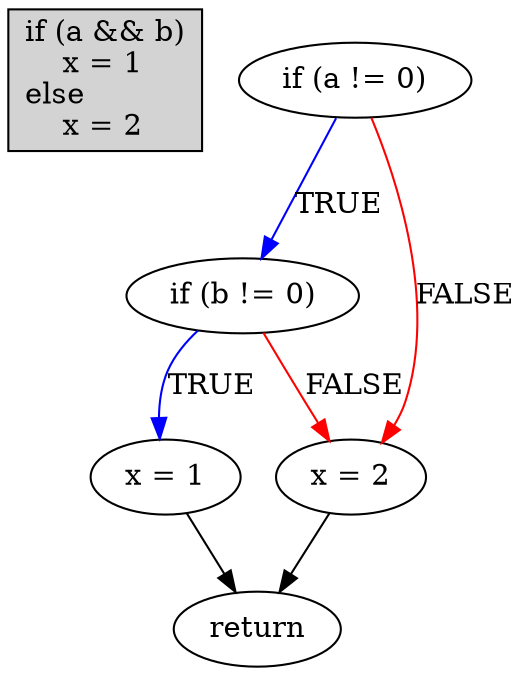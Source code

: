digraph { // mcdc002a
    code [
        shape = record,
        style = filled,
        label = "\
if (a && b)\l\
\ \ \ \ x = 1\l\
else\l\
\ \ \ \ x = 2\l\
"
    ]

    A2 [label="if (a != 0)"];
    A3 [label="if (b != 0)"];
    A4 [label="x = 1"];
    A5 [label="x = 2"];
    A6 [label="return"];
    A2 -> A3 [label="TRUE", color="blue"];
    A2 -> A5 [label="FALSE", color="red"];
    A3 -> A4 [label="TRUE", color="blue"];
    A3 -> A5 [label="FALSE", color="red"];
    A4 -> A6 [label="", color="black"];
    A5 -> A6 [label="", color="black"];
}
